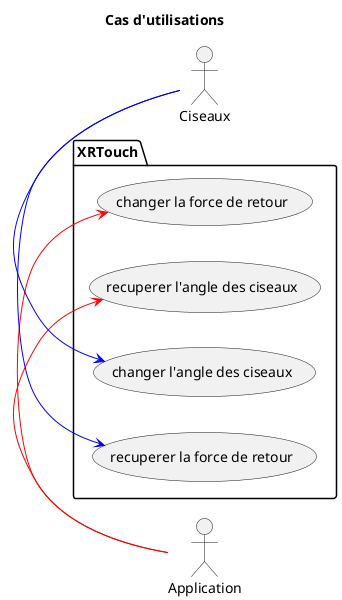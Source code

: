 @startuml cas_dutilisations
title Cas d'utilisations

left to right direction

actor Application as app
actor Ciseaux as user

package XRTouch {
    usecase "changer la force de retour" as hapticSend
    usecase "recuperer la force de retour" as hapticRecv
    usecase "changer l'angle des ciseaux" as actionSend
    usecase "recuperer l'angle des ciseaux" as actionRecv
}

app -[#red]> hapticSend
app -[#red]> actionRecv
user -[#blue]> actionSend
user -[#blue]> hapticRecv

@enduml